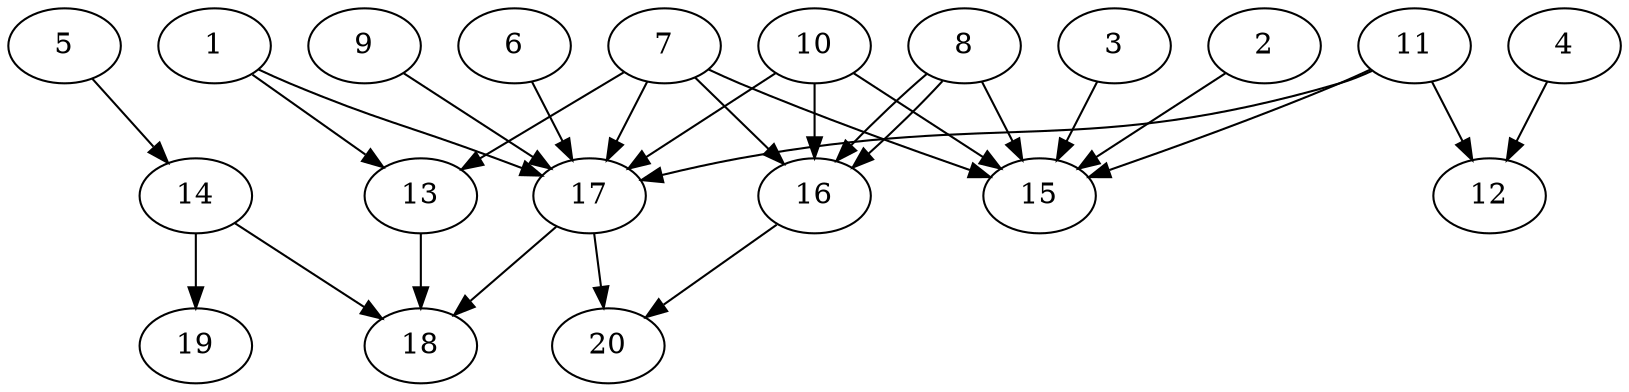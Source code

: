 // DAG automatically generated by daggen at Wed Jul 24 21:27:05 2019
// ./daggen --dot -n 20 --ccr 0.3 --fat 0.7 --regular 0.5 --density 0.5 --mindata 5242880 --maxdata 52428800 
digraph G {
  1 [size="163935573", alpha="0.15", expect_size="49180672"] 
  1 -> 13 [size ="49180672"]
  1 -> 17 [size ="49180672"]
  2 [size="49889280", alpha="0.08", expect_size="14966784"] 
  2 -> 15 [size ="14966784"]
  3 [size="115353600", alpha="0.15", expect_size="34606080"] 
  3 -> 15 [size ="34606080"]
  4 [size="143015253", alpha="0.03", expect_size="42904576"] 
  4 -> 12 [size ="42904576"]
  5 [size="119429120", alpha="0.15", expect_size="35828736"] 
  5 -> 14 [size ="35828736"]
  6 [size="108113920", alpha="0.02", expect_size="32434176"] 
  6 -> 17 [size ="32434176"]
  7 [size="108950187", alpha="0.19", expect_size="32685056"] 
  7 -> 13 [size ="32685056"]
  7 -> 15 [size ="32685056"]
  7 -> 16 [size ="32685056"]
  7 -> 17 [size ="32685056"]
  8 [size="117292373", alpha="0.03", expect_size="35187712"] 
  8 -> 15 [size ="35187712"]
  8 -> 16 [size ="35187712"]
  8 -> 16 [size ="35187712"]
  9 [size="110397440", alpha="0.04", expect_size="33119232"] 
  9 -> 17 [size ="33119232"]
  10 [size="22927360", alpha="0.11", expect_size="6878208"] 
  10 -> 15 [size ="6878208"]
  10 -> 16 [size ="6878208"]
  10 -> 17 [size ="6878208"]
  11 [size="19698347", alpha="0.12", expect_size="5909504"] 
  11 -> 12 [size ="5909504"]
  11 -> 15 [size ="5909504"]
  11 -> 17 [size ="5909504"]
  12 [size="133986987", alpha="0.07", expect_size="40196096"] 
  13 [size="39751680", alpha="0.08", expect_size="11925504"] 
  13 -> 18 [size ="11925504"]
  14 [size="161512107", alpha="0.00", expect_size="48453632"] 
  14 -> 18 [size ="48453632"]
  14 -> 19 [size ="48453632"]
  15 [size="25002667", alpha="0.07", expect_size="7500800"] 
  16 [size="140308480", alpha="0.19", expect_size="42092544"] 
  16 -> 20 [size ="42092544"]
  17 [size="155924480", alpha="0.15", expect_size="46777344"] 
  17 -> 18 [size ="46777344"]
  17 -> 20 [size ="46777344"]
  18 [size="145076907", alpha="0.02", expect_size="43523072"] 
  19 [size="172520107", alpha="0.16", expect_size="51756032"] 
  20 [size="46438400", alpha="0.10", expect_size="13931520"] 
}
